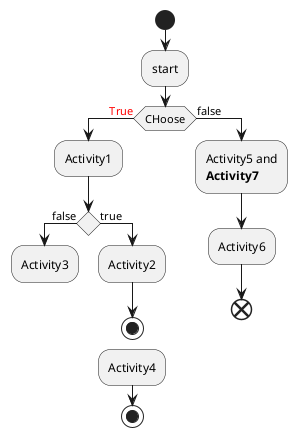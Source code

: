 @startuml
start
:start;
if(CHoose) then(<color:red>True)
    :Activity1;
    if() then (false)
        :Activity3;
        kill
    else(true)
        :Activity2;
        stop;
    :Activity4;
    stop;
    endif
else(false)
    :Activity5 and
    **Activity7**;
    :Activity6;
    end;
@enduml
